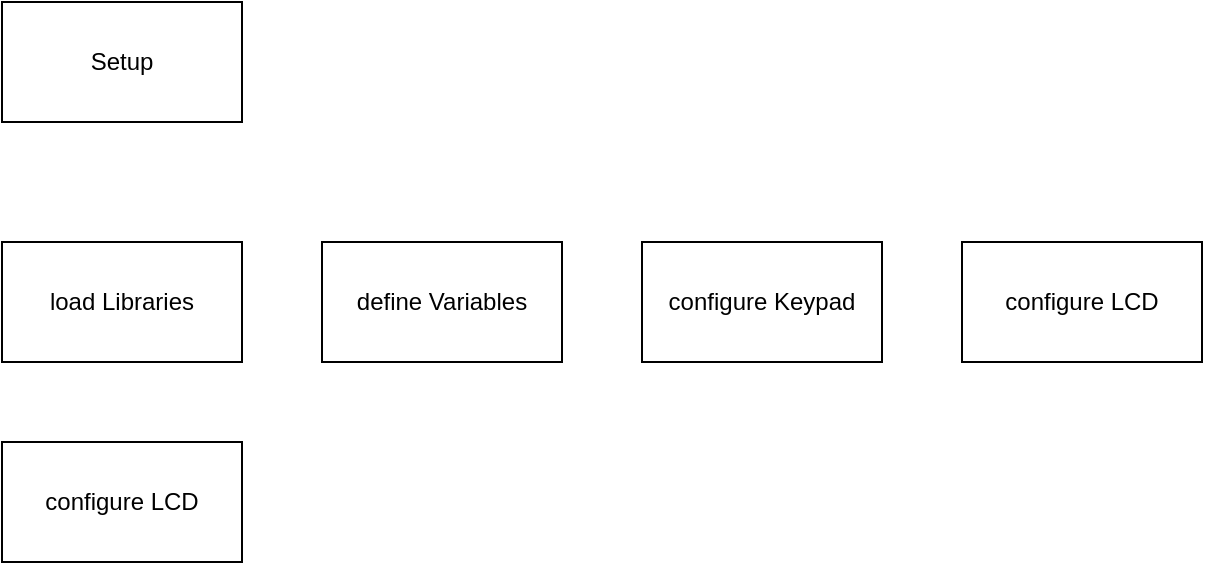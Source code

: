<mxfile version="28.2.4">
  <diagram name="Seite-1" id="PBnup8wSc7lTg8nclRWP">
    <mxGraphModel dx="1426" dy="751" grid="1" gridSize="10" guides="1" tooltips="1" connect="1" arrows="1" fold="1" page="1" pageScale="1" pageWidth="827" pageHeight="1169" math="0" shadow="0">
      <root>
        <mxCell id="0" />
        <mxCell id="1" parent="0" />
        <mxCell id="4N1ntKQiNgNMAeFxP5y3-1" value="Setup" style="rounded=0;whiteSpace=wrap;html=1;" vertex="1" parent="1">
          <mxGeometry x="40" y="20" width="120" height="60" as="geometry" />
        </mxCell>
        <mxCell id="4N1ntKQiNgNMAeFxP5y3-2" value="load Libraries" style="rounded=0;whiteSpace=wrap;html=1;" vertex="1" parent="1">
          <mxGeometry x="40" y="140" width="120" height="60" as="geometry" />
        </mxCell>
        <mxCell id="4N1ntKQiNgNMAeFxP5y3-3" value="define Variables" style="rounded=0;whiteSpace=wrap;html=1;" vertex="1" parent="1">
          <mxGeometry x="200" y="140" width="120" height="60" as="geometry" />
        </mxCell>
        <mxCell id="4N1ntKQiNgNMAeFxP5y3-4" value="configure Keypad" style="rounded=0;whiteSpace=wrap;html=1;" vertex="1" parent="1">
          <mxGeometry x="360" y="140" width="120" height="60" as="geometry" />
        </mxCell>
        <mxCell id="4N1ntKQiNgNMAeFxP5y3-5" value="configure LCD" style="rounded=0;whiteSpace=wrap;html=1;" vertex="1" parent="1">
          <mxGeometry x="520" y="140" width="120" height="60" as="geometry" />
        </mxCell>
        <mxCell id="4N1ntKQiNgNMAeFxP5y3-6" value="configure LCD" style="rounded=0;whiteSpace=wrap;html=1;" vertex="1" parent="1">
          <mxGeometry x="40" y="240" width="120" height="60" as="geometry" />
        </mxCell>
      </root>
    </mxGraphModel>
  </diagram>
</mxfile>

